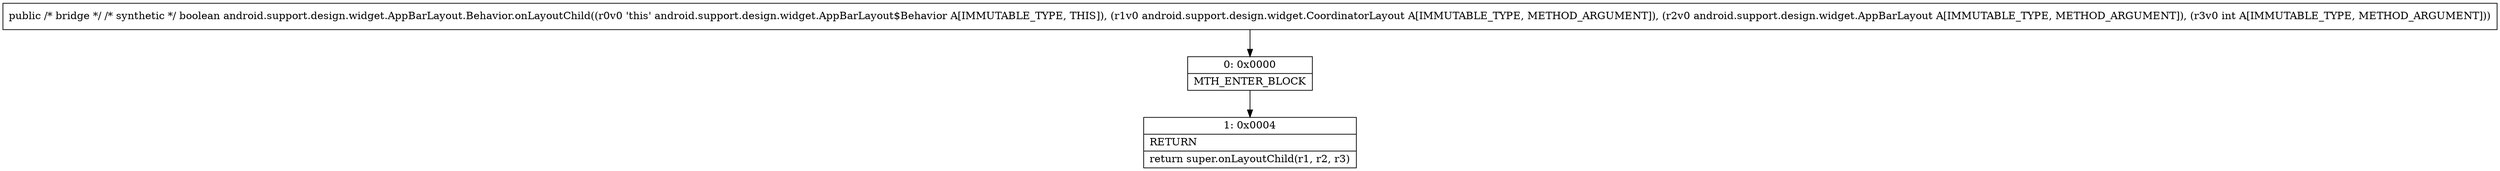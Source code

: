 digraph "CFG forandroid.support.design.widget.AppBarLayout.Behavior.onLayoutChild(Landroid\/support\/design\/widget\/CoordinatorLayout;Landroid\/support\/design\/widget\/AppBarLayout;I)Z" {
Node_0 [shape=record,label="{0\:\ 0x0000|MTH_ENTER_BLOCK\l}"];
Node_1 [shape=record,label="{1\:\ 0x0004|RETURN\l|return super.onLayoutChild(r1, r2, r3)\l}"];
MethodNode[shape=record,label="{public \/* bridge *\/ \/* synthetic *\/ boolean android.support.design.widget.AppBarLayout.Behavior.onLayoutChild((r0v0 'this' android.support.design.widget.AppBarLayout$Behavior A[IMMUTABLE_TYPE, THIS]), (r1v0 android.support.design.widget.CoordinatorLayout A[IMMUTABLE_TYPE, METHOD_ARGUMENT]), (r2v0 android.support.design.widget.AppBarLayout A[IMMUTABLE_TYPE, METHOD_ARGUMENT]), (r3v0 int A[IMMUTABLE_TYPE, METHOD_ARGUMENT])) }"];
MethodNode -> Node_0;
Node_0 -> Node_1;
}

